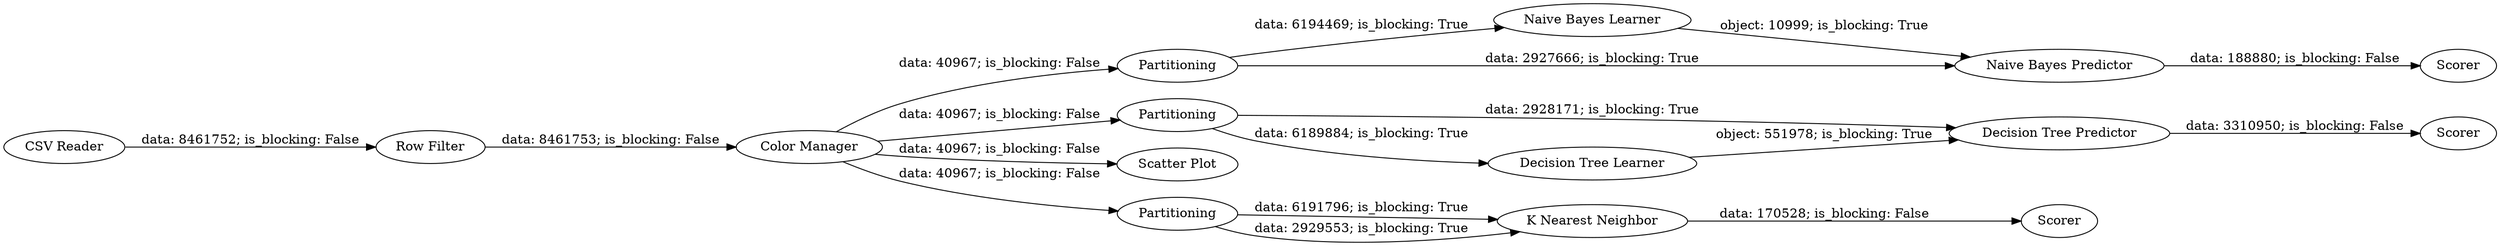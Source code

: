 digraph {
	"4740111657206102857_3" [label="Color Manager"]
	"4740111657206102857_7" [label="Decision Tree Predictor"]
	"4740111657206102857_12" [label=Partitioning]
	"4740111657206102857_2" [label="Row Filter"]
	"4740111657206102857_5" [label=Partitioning]
	"4740111657206102857_10" [label="K Nearest Neighbor"]
	"4740111657206102857_13" [label="Naive Bayes Learner"]
	"4740111657206102857_15" [label=Scorer]
	"4740111657206102857_6" [label="Decision Tree Learner"]
	"4740111657206102857_4" [label="Scatter Plot"]
	"4740111657206102857_11" [label=Scorer]
	"4740111657206102857_14" [label="Naive Bayes Predictor"]
	"4740111657206102857_1" [label="CSV Reader"]
	"4740111657206102857_9" [label=Partitioning]
	"4740111657206102857_8" [label=Scorer]
	"4740111657206102857_14" -> "4740111657206102857_15" [label="data: 188880; is_blocking: False"]
	"4740111657206102857_7" -> "4740111657206102857_8" [label="data: 3310950; is_blocking: False"]
	"4740111657206102857_9" -> "4740111657206102857_10" [label="data: 6191796; is_blocking: True"]
	"4740111657206102857_3" -> "4740111657206102857_9" [label="data: 40967; is_blocking: False"]
	"4740111657206102857_9" -> "4740111657206102857_10" [label="data: 2929553; is_blocking: True"]
	"4740111657206102857_5" -> "4740111657206102857_7" [label="data: 2928171; is_blocking: True"]
	"4740111657206102857_2" -> "4740111657206102857_3" [label="data: 8461753; is_blocking: False"]
	"4740111657206102857_1" -> "4740111657206102857_2" [label="data: 8461752; is_blocking: False"]
	"4740111657206102857_10" -> "4740111657206102857_11" [label="data: 170528; is_blocking: False"]
	"4740111657206102857_5" -> "4740111657206102857_6" [label="data: 6189884; is_blocking: True"]
	"4740111657206102857_3" -> "4740111657206102857_5" [label="data: 40967; is_blocking: False"]
	"4740111657206102857_12" -> "4740111657206102857_14" [label="data: 2927666; is_blocking: True"]
	"4740111657206102857_3" -> "4740111657206102857_12" [label="data: 40967; is_blocking: False"]
	"4740111657206102857_13" -> "4740111657206102857_14" [label="object: 10999; is_blocking: True"]
	"4740111657206102857_12" -> "4740111657206102857_13" [label="data: 6194469; is_blocking: True"]
	"4740111657206102857_3" -> "4740111657206102857_4" [label="data: 40967; is_blocking: False"]
	"4740111657206102857_6" -> "4740111657206102857_7" [label="object: 551978; is_blocking: True"]
	rankdir=LR
}
